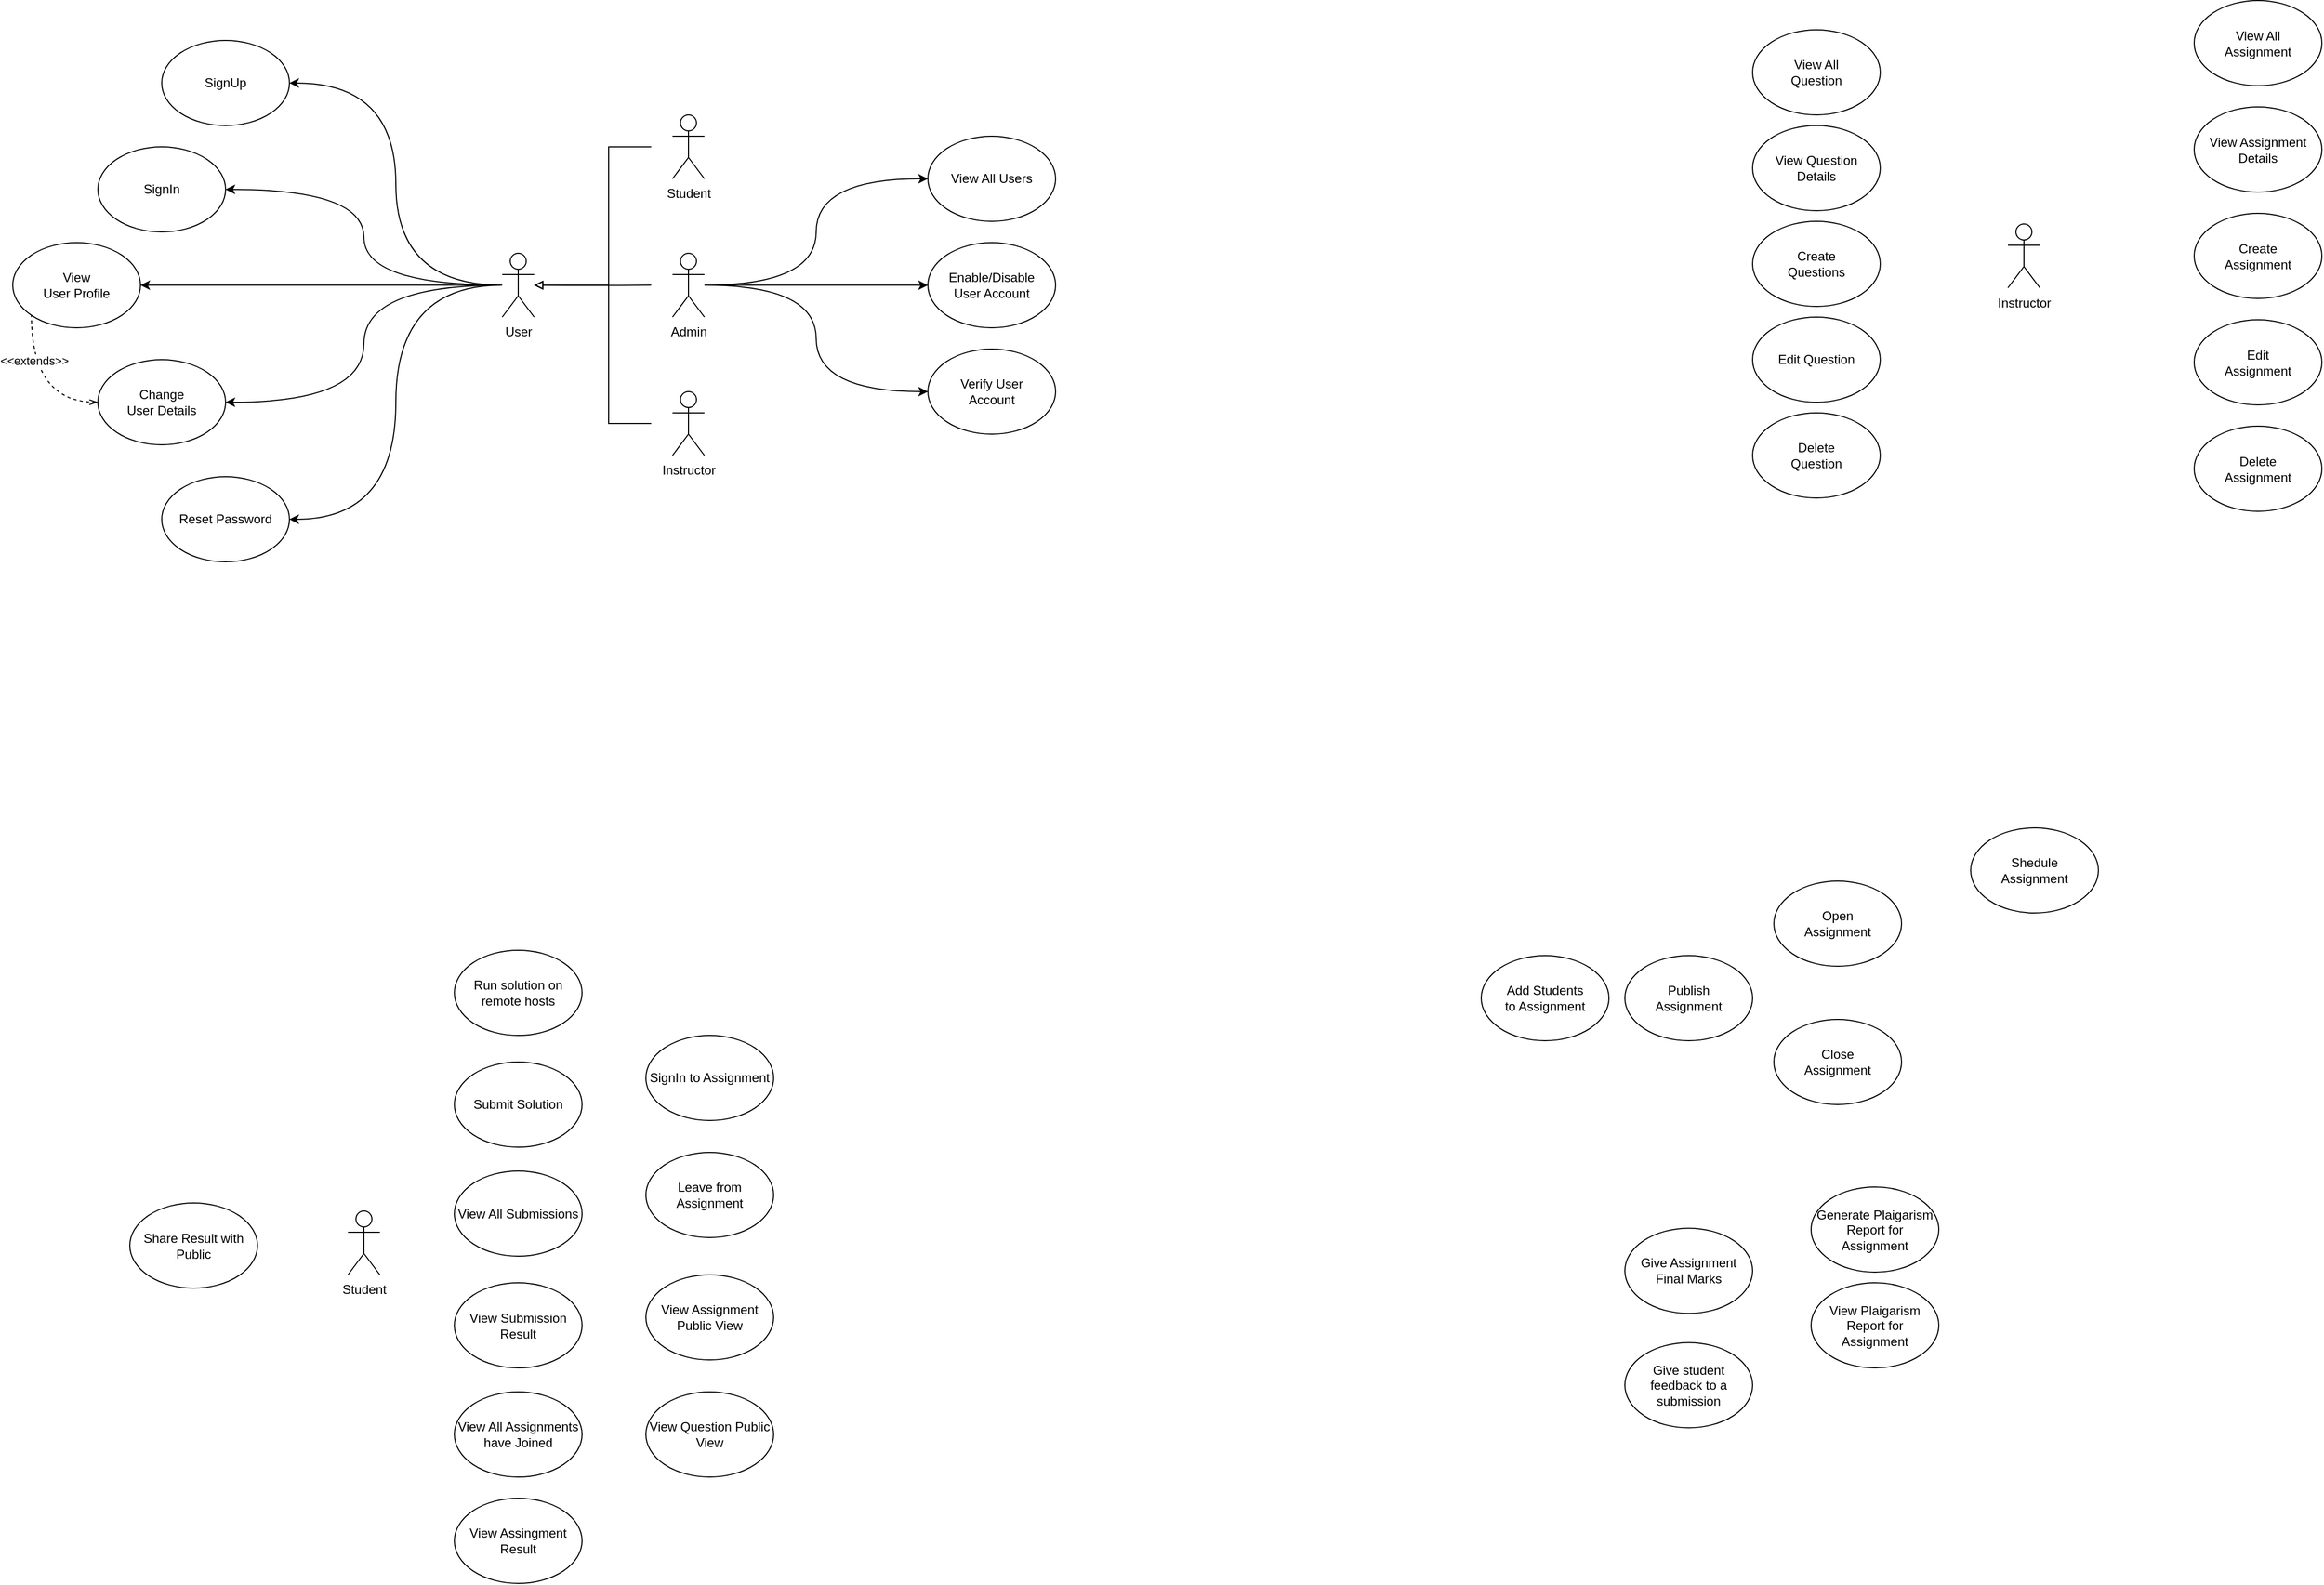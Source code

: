 <mxfile>
    <diagram id="3cUGU1u6pG_o_R58JLAc" name="v1">
        <mxGraphModel dx="1796" dy="1884" grid="1" gridSize="10" guides="1" tooltips="1" connect="1" arrows="1" fold="1" page="1" pageScale="1" pageWidth="850" pageHeight="1100" math="0" shadow="0">
            <root>
                <mxCell id="0"/>
                <mxCell id="1" parent="0"/>
                <mxCell id="4" value="Student" style="shape=umlActor;verticalLabelPosition=bottom;verticalAlign=top;html=1;outlineConnect=0;" parent="1" vertex="1">
                    <mxGeometry x="-425" y="70" width="30" height="60" as="geometry"/>
                </mxCell>
                <mxCell id="7" value="Instructor" style="shape=umlActor;verticalLabelPosition=bottom;verticalAlign=top;html=1;outlineConnect=0;" parent="1" vertex="1">
                    <mxGeometry x="1135" y="-857.5" width="30" height="60" as="geometry"/>
                </mxCell>
                <mxCell id="9" value="Create&lt;br&gt;Assignment" style="ellipse;whiteSpace=wrap;html=1;" parent="1" vertex="1">
                    <mxGeometry x="1310" y="-867.5" width="120" height="80" as="geometry"/>
                </mxCell>
                <mxCell id="11" value="Edit&lt;br&gt;Assignment" style="ellipse;whiteSpace=wrap;html=1;" parent="1" vertex="1">
                    <mxGeometry x="1310" y="-767.5" width="120" height="80" as="geometry"/>
                </mxCell>
                <mxCell id="12" value="Create&lt;br&gt;Questions" style="ellipse;whiteSpace=wrap;html=1;" parent="1" vertex="1">
                    <mxGeometry x="895" y="-860" width="120" height="80" as="geometry"/>
                </mxCell>
                <mxCell id="13" value="Edit Question" style="ellipse;whiteSpace=wrap;html=1;" parent="1" vertex="1">
                    <mxGeometry x="895" y="-770" width="120" height="80" as="geometry"/>
                </mxCell>
                <mxCell id="14" value="Delete&lt;br&gt;Question" style="ellipse;whiteSpace=wrap;html=1;" parent="1" vertex="1">
                    <mxGeometry x="895" y="-680" width="120" height="80" as="geometry"/>
                </mxCell>
                <mxCell id="15" value="Add Students&lt;br&gt;to Assignment" style="ellipse;whiteSpace=wrap;html=1;" parent="1" vertex="1">
                    <mxGeometry x="640" y="-170" width="120" height="80" as="geometry"/>
                </mxCell>
                <mxCell id="16" value="Publish&lt;br&gt;Assignment" style="ellipse;whiteSpace=wrap;html=1;" parent="1" vertex="1">
                    <mxGeometry x="775" y="-170" width="120" height="80" as="geometry"/>
                </mxCell>
                <mxCell id="17" value="View Assignment Details" style="ellipse;whiteSpace=wrap;html=1;" parent="1" vertex="1">
                    <mxGeometry x="1310" y="-967.5" width="120" height="80" as="geometry"/>
                </mxCell>
                <mxCell id="18" value="View All&lt;br&gt;Assignment" style="ellipse;whiteSpace=wrap;html=1;" parent="1" vertex="1">
                    <mxGeometry x="1310" y="-1067.5" width="120" height="80" as="geometry"/>
                </mxCell>
                <mxCell id="19" value="View Question&lt;br&gt;Details" style="ellipse;whiteSpace=wrap;html=1;" parent="1" vertex="1">
                    <mxGeometry x="895" y="-950" width="120" height="80" as="geometry"/>
                </mxCell>
                <mxCell id="20" value="View All&lt;br&gt;Question" style="ellipse;whiteSpace=wrap;html=1;" parent="1" vertex="1">
                    <mxGeometry x="895" y="-1040" width="120" height="80" as="geometry"/>
                </mxCell>
                <mxCell id="59" value="Close&lt;br&gt;Assignment" style="ellipse;whiteSpace=wrap;html=1;" parent="1" vertex="1">
                    <mxGeometry x="915" y="-110" width="120" height="80" as="geometry"/>
                </mxCell>
                <mxCell id="60" value="Delete&lt;br&gt;Assignment" style="ellipse;whiteSpace=wrap;html=1;" parent="1" vertex="1">
                    <mxGeometry x="1310" y="-667.5" width="120" height="80" as="geometry"/>
                </mxCell>
                <mxCell id="61" value="Open&lt;br&gt;Assignment" style="ellipse;whiteSpace=wrap;html=1;" parent="1" vertex="1">
                    <mxGeometry x="915" y="-240" width="120" height="80" as="geometry"/>
                </mxCell>
                <mxCell id="62" value="Shedule&lt;br&gt;Assignment" style="ellipse;whiteSpace=wrap;html=1;" parent="1" vertex="1">
                    <mxGeometry x="1100" y="-290" width="120" height="80" as="geometry"/>
                </mxCell>
                <mxCell id="63" value="SignIn to Assignment" style="ellipse;whiteSpace=wrap;html=1;" parent="1" vertex="1">
                    <mxGeometry x="-145" y="-95" width="120" height="80" as="geometry"/>
                </mxCell>
                <mxCell id="65" value="View Assignment&lt;br&gt;Public View" style="ellipse;whiteSpace=wrap;html=1;" parent="1" vertex="1">
                    <mxGeometry x="-145" y="130" width="120" height="80" as="geometry"/>
                </mxCell>
                <mxCell id="66" value="View Question Public View" style="ellipse;whiteSpace=wrap;html=1;" parent="1" vertex="1">
                    <mxGeometry x="-145" y="240" width="120" height="80" as="geometry"/>
                </mxCell>
                <mxCell id="67" value="Leave from Assignment" style="ellipse;whiteSpace=wrap;html=1;" parent="1" vertex="1">
                    <mxGeometry x="-145" y="15" width="120" height="80" as="geometry"/>
                </mxCell>
                <mxCell id="68" value="Run solution on remote hosts" style="ellipse;whiteSpace=wrap;html=1;" parent="1" vertex="1">
                    <mxGeometry x="-325" y="-175" width="120" height="80" as="geometry"/>
                </mxCell>
                <mxCell id="69" value="Submit Solution" style="ellipse;whiteSpace=wrap;html=1;" parent="1" vertex="1">
                    <mxGeometry x="-325" y="-70" width="120" height="80" as="geometry"/>
                </mxCell>
                <mxCell id="70" value="View Submission&lt;br&gt;Result" style="ellipse;whiteSpace=wrap;html=1;" parent="1" vertex="1">
                    <mxGeometry x="-325" y="137.5" width="120" height="80" as="geometry"/>
                </mxCell>
                <mxCell id="71" value="View All Submissions" style="ellipse;whiteSpace=wrap;html=1;" parent="1" vertex="1">
                    <mxGeometry x="-325" y="32.5" width="120" height="80" as="geometry"/>
                </mxCell>
                <mxCell id="72" value="View All Assignments have Joined" style="ellipse;whiteSpace=wrap;html=1;" parent="1" vertex="1">
                    <mxGeometry x="-325" y="240" width="120" height="80" as="geometry"/>
                </mxCell>
                <mxCell id="73" value="View Assingment Result" style="ellipse;whiteSpace=wrap;html=1;" parent="1" vertex="1">
                    <mxGeometry x="-325" y="340" width="120" height="80" as="geometry"/>
                </mxCell>
                <mxCell id="74" value="Share Result with Public" style="ellipse;whiteSpace=wrap;html=1;" parent="1" vertex="1">
                    <mxGeometry x="-630" y="62.5" width="120" height="80" as="geometry"/>
                </mxCell>
                <mxCell id="75" value="Give Assignment Final Marks" style="ellipse;whiteSpace=wrap;html=1;" parent="1" vertex="1">
                    <mxGeometry x="775" y="86.25" width="120" height="80" as="geometry"/>
                </mxCell>
                <mxCell id="76" value="View Plaigarism Report for Assignment" style="ellipse;whiteSpace=wrap;html=1;" parent="1" vertex="1">
                    <mxGeometry x="950" y="137.5" width="120" height="80" as="geometry"/>
                </mxCell>
                <mxCell id="78" value="Generate Plaigarism Report for Assignment" style="ellipse;whiteSpace=wrap;html=1;" parent="1" vertex="1">
                    <mxGeometry x="950" y="47.5" width="120" height="80" as="geometry"/>
                </mxCell>
                <mxCell id="79" value="Give student feedback to a submission" style="ellipse;whiteSpace=wrap;html=1;" parent="1" vertex="1">
                    <mxGeometry x="775" y="193.75" width="120" height="80" as="geometry"/>
                </mxCell>
                <mxCell id="2" value="SignUp" style="ellipse;whiteSpace=wrap;html=1;" parent="1" vertex="1">
                    <mxGeometry x="-600" y="-1030" width="120" height="80" as="geometry"/>
                </mxCell>
                <mxCell id="30" style="edgeStyle=orthogonalEdgeStyle;curved=1;rounded=0;orthogonalLoop=1;jettySize=auto;html=1;entryX=1;entryY=0.5;entryDx=0;entryDy=0;" parent="1" source="5" target="2" edge="1">
                    <mxGeometry x="-780" y="-1060" as="geometry"/>
                </mxCell>
                <mxCell id="5" value="User" style="shape=umlActor;verticalLabelPosition=bottom;verticalAlign=top;html=1;outlineConnect=0;" parent="1" vertex="1">
                    <mxGeometry x="-280" y="-830" width="30" height="60" as="geometry"/>
                </mxCell>
                <mxCell id="8" value="SignIn" style="ellipse;whiteSpace=wrap;html=1;" parent="1" vertex="1">
                    <mxGeometry x="-660" y="-930" width="120" height="80" as="geometry"/>
                </mxCell>
                <mxCell id="31" style="edgeStyle=orthogonalEdgeStyle;curved=1;rounded=0;orthogonalLoop=1;jettySize=auto;html=1;entryX=1;entryY=0.5;entryDx=0;entryDy=0;" parent="1" source="5" target="8" edge="1">
                    <mxGeometry x="-780" y="-1060" as="geometry"/>
                </mxCell>
                <mxCell id="27" value="Change&lt;br&gt;User Details" style="ellipse;whiteSpace=wrap;html=1;" parent="1" vertex="1">
                    <mxGeometry x="-660" y="-730" width="120" height="80" as="geometry"/>
                </mxCell>
                <mxCell id="33" style="edgeStyle=orthogonalEdgeStyle;curved=1;rounded=0;orthogonalLoop=1;jettySize=auto;html=1;entryX=1;entryY=0.5;entryDx=0;entryDy=0;" parent="1" source="5" target="27" edge="1">
                    <mxGeometry x="-780" y="-1060" as="geometry"/>
                </mxCell>
                <mxCell id="28" value="Reset Password" style="ellipse;whiteSpace=wrap;html=1;" parent="1" vertex="1">
                    <mxGeometry x="-600" y="-620" width="120" height="80" as="geometry"/>
                </mxCell>
                <mxCell id="34" style="edgeStyle=orthogonalEdgeStyle;curved=1;rounded=0;orthogonalLoop=1;jettySize=auto;html=1;entryX=1;entryY=0.5;entryDx=0;entryDy=0;" parent="1" source="5" target="28" edge="1">
                    <mxGeometry x="-780" y="-1060" as="geometry"/>
                </mxCell>
                <mxCell id="29" value="View&lt;br&gt;User Profile" style="ellipse;whiteSpace=wrap;html=1;" parent="1" vertex="1">
                    <mxGeometry x="-740" y="-840" width="120" height="80" as="geometry"/>
                </mxCell>
                <mxCell id="32" style="edgeStyle=orthogonalEdgeStyle;curved=1;rounded=0;orthogonalLoop=1;jettySize=auto;html=1;entryX=1;entryY=0.5;entryDx=0;entryDy=0;" parent="1" source="5" target="29" edge="1">
                    <mxGeometry x="-780" y="-1060" as="geometry"/>
                </mxCell>
                <mxCell id="47" style="edgeStyle=orthogonalEdgeStyle;curved=1;rounded=0;orthogonalLoop=1;jettySize=auto;html=1;entryX=0;entryY=1;entryDx=0;entryDy=0;dashed=1;startArrow=openThin;startFill=0;endArrow=none;endFill=0;exitX=0;exitY=0.5;exitDx=0;exitDy=0;" parent="1" source="27" target="29" edge="1">
                    <mxGeometry x="-780" y="-1060" as="geometry"/>
                </mxCell>
                <mxCell id="54" value="&amp;lt;&amp;lt;extends&amp;gt;&amp;gt;" style="edgeLabel;html=1;align=center;verticalAlign=middle;resizable=0;points=[];" parent="47" vertex="1" connectable="0">
                    <mxGeometry x="0.362" y="-7" relative="1" as="geometry">
                        <mxPoint x="-5" y="-4" as="offset"/>
                    </mxGeometry>
                </mxCell>
                <mxCell id="35" value="Enable/Disable&lt;br&gt;User Account" style="ellipse;whiteSpace=wrap;html=1;" parent="1" vertex="1">
                    <mxGeometry x="120" y="-840" width="120" height="80" as="geometry"/>
                </mxCell>
                <mxCell id="36" value="View All Users" style="ellipse;whiteSpace=wrap;html=1;" parent="1" vertex="1">
                    <mxGeometry x="120" y="-940" width="120" height="80" as="geometry"/>
                </mxCell>
                <mxCell id="37" value="Verify User&lt;br&gt;Account" style="ellipse;whiteSpace=wrap;html=1;" parent="1" vertex="1">
                    <mxGeometry x="120" y="-740" width="120" height="80" as="geometry"/>
                </mxCell>
                <mxCell id="44" style="edgeStyle=orthogonalEdgeStyle;curved=1;rounded=0;orthogonalLoop=1;jettySize=auto;html=1;entryX=0;entryY=0.5;entryDx=0;entryDy=0;" parent="1" source="38" target="36" edge="1">
                    <mxGeometry x="-780" y="-1060" as="geometry"/>
                </mxCell>
                <mxCell id="45" style="edgeStyle=orthogonalEdgeStyle;curved=1;rounded=0;orthogonalLoop=1;jettySize=auto;html=1;entryX=0;entryY=0.5;entryDx=0;entryDy=0;" parent="1" source="38" target="35" edge="1">
                    <mxGeometry x="-780" y="-1060" as="geometry"/>
                </mxCell>
                <mxCell id="46" style="edgeStyle=orthogonalEdgeStyle;curved=1;rounded=0;orthogonalLoop=1;jettySize=auto;html=1;entryX=0;entryY=0.5;entryDx=0;entryDy=0;" parent="1" source="38" target="37" edge="1">
                    <mxGeometry x="-780" y="-1060" as="geometry"/>
                </mxCell>
                <mxCell id="55" style="edgeStyle=orthogonalEdgeStyle;curved=1;rounded=0;orthogonalLoop=1;jettySize=auto;html=1;startArrow=none;startFill=0;endArrow=block;endFill=0;" parent="1" target="5" edge="1">
                    <mxGeometry x="-740" y="-1060" as="geometry">
                        <mxPoint x="-230.0" y="-800.0" as="targetPoint"/>
                        <mxPoint x="-140" y="-800" as="sourcePoint"/>
                    </mxGeometry>
                </mxCell>
                <mxCell id="38" value="Admin" style="shape=umlActor;verticalLabelPosition=bottom;verticalAlign=top;html=1;outlineConnect=0;" parent="1" vertex="1">
                    <mxGeometry x="-120" y="-830" width="30" height="60" as="geometry"/>
                </mxCell>
                <mxCell id="56" style="edgeStyle=orthogonalEdgeStyle;rounded=0;orthogonalLoop=1;jettySize=auto;html=1;startArrow=none;startFill=0;endArrow=block;endFill=0;" parent="1" edge="1">
                    <mxGeometry x="-740" y="-1060" as="geometry">
                        <mxPoint x="-250" y="-800" as="targetPoint"/>
                        <mxPoint x="-140" y="-930" as="sourcePoint"/>
                        <Array as="points">
                            <mxPoint x="-140" y="-930"/>
                            <mxPoint x="-180" y="-930"/>
                            <mxPoint x="-180" y="-800"/>
                        </Array>
                    </mxGeometry>
                </mxCell>
                <mxCell id="41" value="Student" style="shape=umlActor;verticalLabelPosition=bottom;verticalAlign=top;html=1;outlineConnect=0;" parent="1" vertex="1">
                    <mxGeometry x="-120" y="-960" width="30" height="60" as="geometry"/>
                </mxCell>
                <mxCell id="57" style="edgeStyle=orthogonalEdgeStyle;rounded=0;orthogonalLoop=1;jettySize=auto;html=1;startArrow=none;startFill=0;endArrow=block;endFill=0;" parent="1" edge="1">
                    <mxGeometry x="-740" y="-1060" as="geometry">
                        <mxPoint x="-250.0" y="-800.0" as="targetPoint"/>
                        <mxPoint x="-140" y="-670" as="sourcePoint"/>
                        <Array as="points">
                            <mxPoint x="-180" y="-800"/>
                        </Array>
                    </mxGeometry>
                </mxCell>
                <mxCell id="42" value="Instructor" style="shape=umlActor;verticalLabelPosition=bottom;verticalAlign=top;html=1;outlineConnect=0;" parent="1" vertex="1">
                    <mxGeometry x="-120" y="-700" width="30" height="60" as="geometry"/>
                </mxCell>
            </root>
        </mxGraphModel>
    </diagram>
</mxfile>